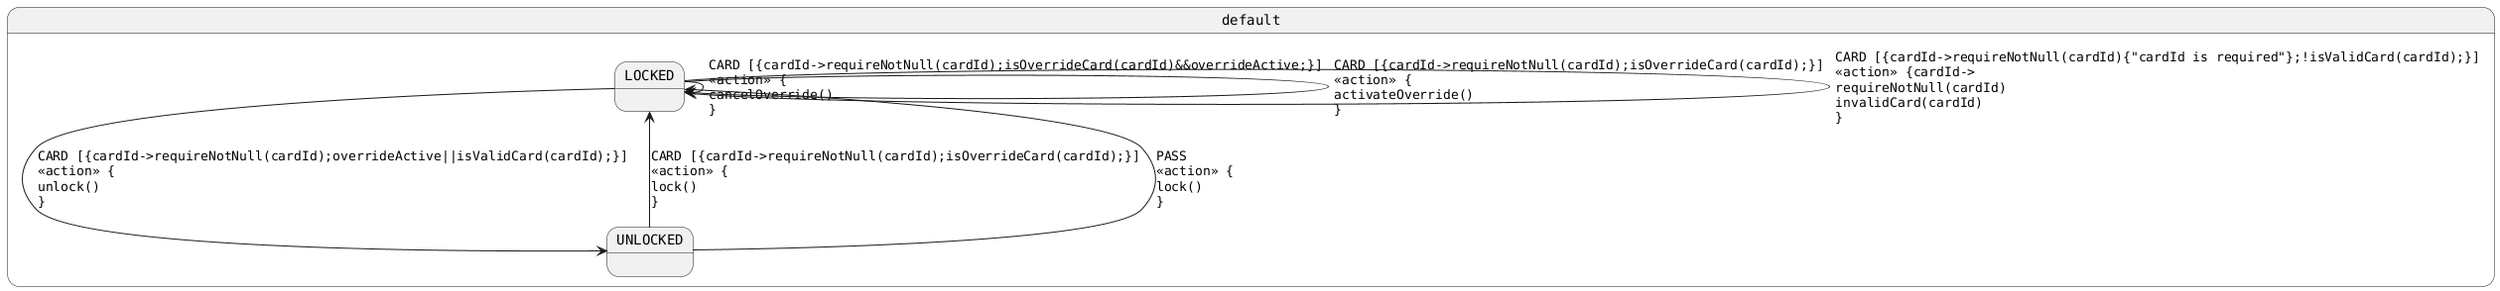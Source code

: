 @startuml
skinparam StateFontName Helvetica
skinparam defaultFontName Monospaced
state default {
LOCKED --> LOCKED : CARD [{cardId->requireNotNull(cardId);isOverrideCard(cardId)&&overrideActive;}]\l<<action>> {\lcancelOverride()\l}
LOCKED --> LOCKED : CARD [{cardId->requireNotNull(cardId);isOverrideCard(cardId);}]\l<<action>> {\lactivateOverride()\l}
LOCKED --> UNLOCKED : CARD [{cardId->requireNotNull(cardId);overrideActive||isValidCard(cardId);}]\l<<action>> {\lunlock()\l}
LOCKED --> LOCKED : CARD [{cardId->requireNotNull(cardId){"cardId is required"};!isValidCard(cardId);}]\l<<action>> {cardId->\lrequireNotNull(cardId)\linvalidCard(cardId)\l}
UNLOCKED --> LOCKED : CARD [{cardId->requireNotNull(cardId);isOverrideCard(cardId);}]\l<<action>> {\llock()\l}
UNLOCKED --> LOCKED : PASS\l<<action>> {\llock()\l}
}
@enduml
